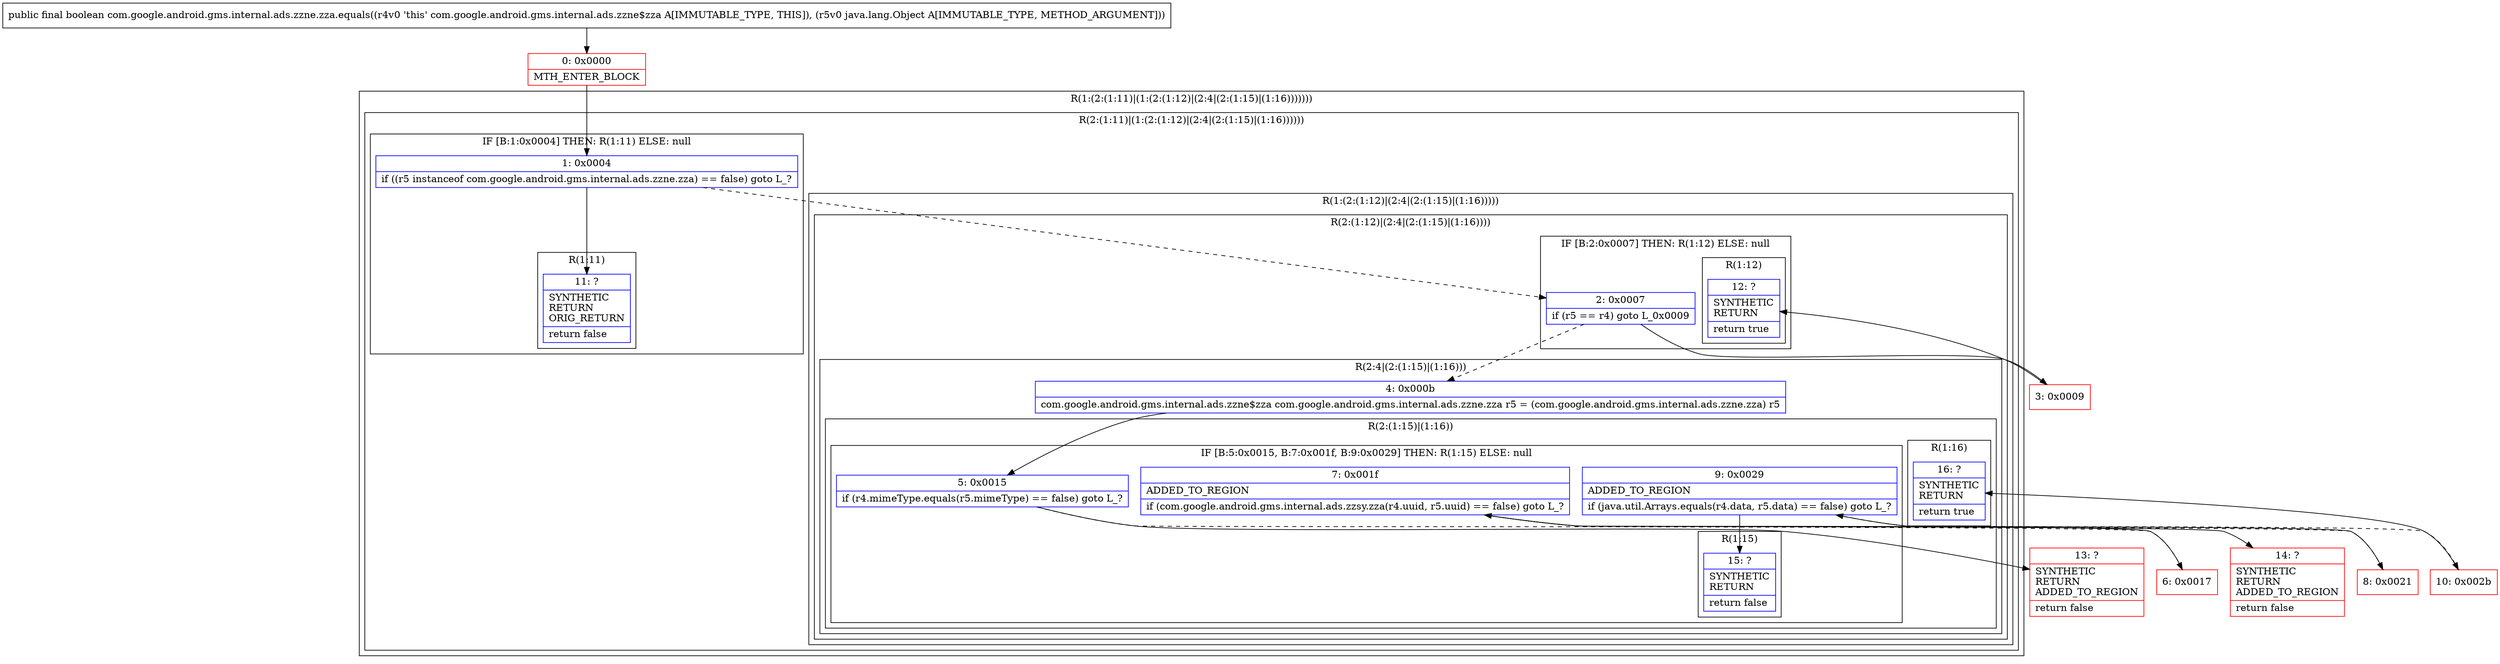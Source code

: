 digraph "CFG forcom.google.android.gms.internal.ads.zzne.zza.equals(Ljava\/lang\/Object;)Z" {
subgraph cluster_Region_1045691902 {
label = "R(1:(2:(1:11)|(1:(2:(1:12)|(2:4|(2:(1:15)|(1:16)))))))";
node [shape=record,color=blue];
subgraph cluster_Region_1111135141 {
label = "R(2:(1:11)|(1:(2:(1:12)|(2:4|(2:(1:15)|(1:16))))))";
node [shape=record,color=blue];
subgraph cluster_IfRegion_816587777 {
label = "IF [B:1:0x0004] THEN: R(1:11) ELSE: null";
node [shape=record,color=blue];
Node_1 [shape=record,label="{1\:\ 0x0004|if ((r5 instanceof com.google.android.gms.internal.ads.zzne.zza) == false) goto L_?\l}"];
subgraph cluster_Region_1779394342 {
label = "R(1:11)";
node [shape=record,color=blue];
Node_11 [shape=record,label="{11\:\ ?|SYNTHETIC\lRETURN\lORIG_RETURN\l|return false\l}"];
}
}
subgraph cluster_Region_1259527060 {
label = "R(1:(2:(1:12)|(2:4|(2:(1:15)|(1:16)))))";
node [shape=record,color=blue];
subgraph cluster_Region_1562631912 {
label = "R(2:(1:12)|(2:4|(2:(1:15)|(1:16))))";
node [shape=record,color=blue];
subgraph cluster_IfRegion_209614177 {
label = "IF [B:2:0x0007] THEN: R(1:12) ELSE: null";
node [shape=record,color=blue];
Node_2 [shape=record,label="{2\:\ 0x0007|if (r5 == r4) goto L_0x0009\l}"];
subgraph cluster_Region_492373407 {
label = "R(1:12)";
node [shape=record,color=blue];
Node_12 [shape=record,label="{12\:\ ?|SYNTHETIC\lRETURN\l|return true\l}"];
}
}
subgraph cluster_Region_232699030 {
label = "R(2:4|(2:(1:15)|(1:16)))";
node [shape=record,color=blue];
Node_4 [shape=record,label="{4\:\ 0x000b|com.google.android.gms.internal.ads.zzne$zza com.google.android.gms.internal.ads.zzne.zza r5 = (com.google.android.gms.internal.ads.zzne.zza) r5\l}"];
subgraph cluster_Region_1087022043 {
label = "R(2:(1:15)|(1:16))";
node [shape=record,color=blue];
subgraph cluster_IfRegion_575617075 {
label = "IF [B:5:0x0015, B:7:0x001f, B:9:0x0029] THEN: R(1:15) ELSE: null";
node [shape=record,color=blue];
Node_5 [shape=record,label="{5\:\ 0x0015|if (r4.mimeType.equals(r5.mimeType) == false) goto L_?\l}"];
Node_7 [shape=record,label="{7\:\ 0x001f|ADDED_TO_REGION\l|if (com.google.android.gms.internal.ads.zzsy.zza(r4.uuid, r5.uuid) == false) goto L_?\l}"];
Node_9 [shape=record,label="{9\:\ 0x0029|ADDED_TO_REGION\l|if (java.util.Arrays.equals(r4.data, r5.data) == false) goto L_?\l}"];
subgraph cluster_Region_56488372 {
label = "R(1:15)";
node [shape=record,color=blue];
Node_15 [shape=record,label="{15\:\ ?|SYNTHETIC\lRETURN\l|return false\l}"];
}
}
subgraph cluster_Region_2096581059 {
label = "R(1:16)";
node [shape=record,color=blue];
Node_16 [shape=record,label="{16\:\ ?|SYNTHETIC\lRETURN\l|return true\l}"];
}
}
}
}
}
}
}
Node_0 [shape=record,color=red,label="{0\:\ 0x0000|MTH_ENTER_BLOCK\l}"];
Node_3 [shape=record,color=red,label="{3\:\ 0x0009}"];
Node_6 [shape=record,color=red,label="{6\:\ 0x0017}"];
Node_8 [shape=record,color=red,label="{8\:\ 0x0021}"];
Node_10 [shape=record,color=red,label="{10\:\ 0x002b}"];
Node_13 [shape=record,color=red,label="{13\:\ ?|SYNTHETIC\lRETURN\lADDED_TO_REGION\l|return false\l}"];
Node_14 [shape=record,color=red,label="{14\:\ ?|SYNTHETIC\lRETURN\lADDED_TO_REGION\l|return false\l}"];
MethodNode[shape=record,label="{public final boolean com.google.android.gms.internal.ads.zzne.zza.equals((r4v0 'this' com.google.android.gms.internal.ads.zzne$zza A[IMMUTABLE_TYPE, THIS]), (r5v0 java.lang.Object A[IMMUTABLE_TYPE, METHOD_ARGUMENT])) }"];
MethodNode -> Node_0;
Node_1 -> Node_2[style=dashed];
Node_1 -> Node_11;
Node_2 -> Node_3;
Node_2 -> Node_4[style=dashed];
Node_4 -> Node_5;
Node_5 -> Node_6[style=dashed];
Node_5 -> Node_13;
Node_7 -> Node_8[style=dashed];
Node_7 -> Node_14;
Node_9 -> Node_10[style=dashed];
Node_9 -> Node_15;
Node_0 -> Node_1;
Node_3 -> Node_12;
Node_6 -> Node_7;
Node_8 -> Node_9;
Node_10 -> Node_16;
}

